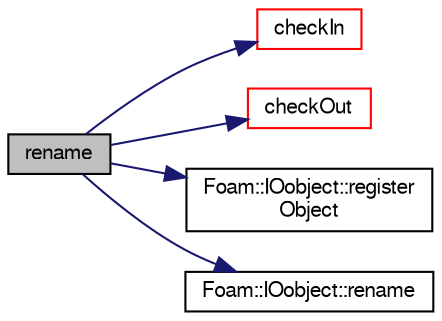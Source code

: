 digraph "rename"
{
  bgcolor="transparent";
  edge [fontname="FreeSans",fontsize="10",labelfontname="FreeSans",labelfontsize="10"];
  node [fontname="FreeSans",fontsize="10",shape=record];
  rankdir="LR";
  Node1678 [label="rename",height=0.2,width=0.4,color="black", fillcolor="grey75", style="filled", fontcolor="black"];
  Node1678 -> Node1679 [color="midnightblue",fontsize="10",style="solid",fontname="FreeSans"];
  Node1679 [label="checkIn",height=0.2,width=0.4,color="red",URL="$a26334.html#af9e300b410088279d671077efe9751f8",tooltip="Add object to registry. "];
  Node1678 -> Node1999 [color="midnightblue",fontsize="10",style="solid",fontname="FreeSans"];
  Node1999 [label="checkOut",height=0.2,width=0.4,color="red",URL="$a26334.html#aca37b66bfd7214d80ab764b883b5bfc6",tooltip="Remove object from registry. "];
  Node1678 -> Node2004 [color="midnightblue",fontsize="10",style="solid",fontname="FreeSans"];
  Node2004 [label="Foam::IOobject::register\lObject",height=0.2,width=0.4,color="black",URL="$a26142.html#a3cef3ce0780e63b05b588bd774fbd653",tooltip="Register object created from this IOobject with registry if true. "];
  Node1678 -> Node2005 [color="midnightblue",fontsize="10",style="solid",fontname="FreeSans"];
  Node2005 [label="Foam::IOobject::rename",height=0.2,width=0.4,color="black",URL="$a26142.html#ab7b33b37f8de0f2e2588d49fa52d7ab8",tooltip="Rename. "];
}
